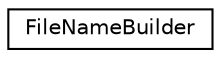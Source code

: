 digraph "Graphical Class Hierarchy"
{
  edge [fontname="Helvetica",fontsize="10",labelfontname="Helvetica",labelfontsize="10"];
  node [fontname="Helvetica",fontsize="10",shape=record];
  rankdir="LR";
  Node0 [label="FileNameBuilder",height=0.2,width=0.4,color="black", fillcolor="white", style="filled",URL="$class_file_name_builder.html",tooltip="Class that defines the file names of various files being written across the project. "];
}
